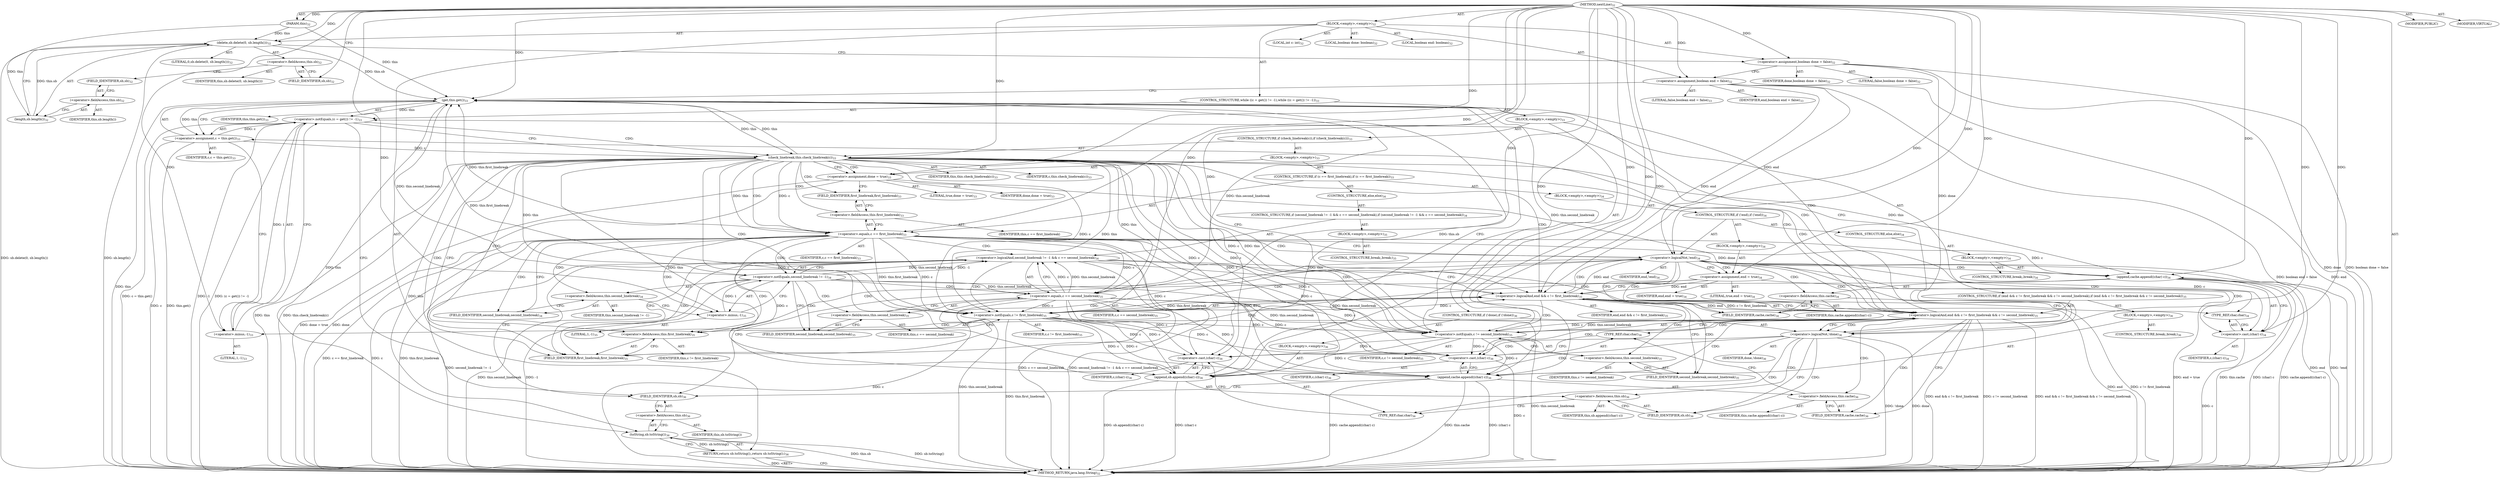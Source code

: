 digraph "nextLine" {  
"421" [label = <(METHOD,nextLine)<SUB>32</SUB>> ]
"35" [label = <(PARAM,this)<SUB>32</SUB>> ]
"422" [label = <(BLOCK,&lt;empty&gt;,&lt;empty&gt;)<SUB>32</SUB>> ]
"423" [label = <(delete,sb.delete(0, sb.length()))<SUB>32</SUB>> ]
"424" [label = <(&lt;operator&gt;.fieldAccess,this.sb)<SUB>32</SUB>> ]
"425" [label = <(IDENTIFIER,this,sb.delete(0, sb.length()))> ]
"426" [label = <(FIELD_IDENTIFIER,sb,sb)<SUB>32</SUB>> ]
"427" [label = <(LITERAL,0,sb.delete(0, sb.length()))<SUB>32</SUB>> ]
"428" [label = <(length,sb.length())<SUB>32</SUB>> ]
"429" [label = <(&lt;operator&gt;.fieldAccess,this.sb)<SUB>32</SUB>> ]
"430" [label = <(IDENTIFIER,this,sb.length())> ]
"431" [label = <(FIELD_IDENTIFIER,sb,sb)<SUB>32</SUB>> ]
"432" [label = <(LOCAL,int c: int)<SUB>32</SUB>> ]
"433" [label = <(LOCAL,boolean done: boolean)<SUB>32</SUB>> ]
"434" [label = <(&lt;operator&gt;.assignment,boolean done = false)<SUB>32</SUB>> ]
"435" [label = <(IDENTIFIER,done,boolean done = false)<SUB>32</SUB>> ]
"436" [label = <(LITERAL,false,boolean done = false)<SUB>32</SUB>> ]
"437" [label = <(LOCAL,boolean end: boolean)<SUB>32</SUB>> ]
"438" [label = <(&lt;operator&gt;.assignment,boolean end = false)<SUB>32</SUB>> ]
"439" [label = <(IDENTIFIER,end,boolean end = false)<SUB>33</SUB>> ]
"440" [label = <(LITERAL,false,boolean end = false)<SUB>33</SUB>> ]
"441" [label = <(CONTROL_STRUCTURE,while ((c = get()) != -1),while ((c = get()) != -1))<SUB>33</SUB>> ]
"442" [label = <(&lt;operator&gt;.notEquals,(c = get()) != -1)<SUB>33</SUB>> ]
"443" [label = <(&lt;operator&gt;.assignment,c = this.get())<SUB>33</SUB>> ]
"444" [label = <(IDENTIFIER,c,c = this.get())<SUB>33</SUB>> ]
"445" [label = <(get,this.get())<SUB>33</SUB>> ]
"34" [label = <(IDENTIFIER,this,this.get())<SUB>33</SUB>> ]
"446" [label = <(&lt;operator&gt;.minus,-1)<SUB>33</SUB>> ]
"447" [label = <(LITERAL,1,-1)<SUB>33</SUB>> ]
"448" [label = <(BLOCK,&lt;empty&gt;,&lt;empty&gt;)<SUB>33</SUB>> ]
"449" [label = <(CONTROL_STRUCTURE,if (check_linebreak(c)),if (check_linebreak(c)))<SUB>33</SUB>> ]
"450" [label = <(check_linebreak,this.check_linebreak(c))<SUB>33</SUB>> ]
"36" [label = <(IDENTIFIER,this,this.check_linebreak(c))<SUB>33</SUB>> ]
"451" [label = <(IDENTIFIER,c,this.check_linebreak(c))<SUB>33</SUB>> ]
"452" [label = <(BLOCK,&lt;empty&gt;,&lt;empty&gt;)<SUB>33</SUB>> ]
"453" [label = <(&lt;operator&gt;.assignment,done = true)<SUB>33</SUB>> ]
"454" [label = <(IDENTIFIER,done,done = true)<SUB>33</SUB>> ]
"455" [label = <(LITERAL,true,done = true)<SUB>33</SUB>> ]
"456" [label = <(CONTROL_STRUCTURE,if (c == first_linebreak),if (c == first_linebreak))<SUB>33</SUB>> ]
"457" [label = <(&lt;operator&gt;.equals,c == first_linebreak)<SUB>33</SUB>> ]
"458" [label = <(IDENTIFIER,c,c == first_linebreak)<SUB>33</SUB>> ]
"459" [label = <(&lt;operator&gt;.fieldAccess,this.first_linebreak)<SUB>33</SUB>> ]
"460" [label = <(IDENTIFIER,this,c == first_linebreak)> ]
"461" [label = <(FIELD_IDENTIFIER,first_linebreak,first_linebreak)<SUB>33</SUB>> ]
"462" [label = <(BLOCK,&lt;empty&gt;,&lt;empty&gt;)<SUB>34</SUB>> ]
"463" [label = <(CONTROL_STRUCTURE,if (!end),if (!end))<SUB>34</SUB>> ]
"464" [label = <(&lt;operator&gt;.logicalNot,!end)<SUB>34</SUB>> ]
"465" [label = <(IDENTIFIER,end,!end)<SUB>34</SUB>> ]
"466" [label = <(BLOCK,&lt;empty&gt;,&lt;empty&gt;)<SUB>34</SUB>> ]
"467" [label = <(&lt;operator&gt;.assignment,end = true)<SUB>34</SUB>> ]
"468" [label = <(IDENTIFIER,end,end = true)<SUB>34</SUB>> ]
"469" [label = <(LITERAL,true,end = true)<SUB>34</SUB>> ]
"470" [label = <(CONTROL_STRUCTURE,else,else)<SUB>34</SUB>> ]
"471" [label = <(BLOCK,&lt;empty&gt;,&lt;empty&gt;)<SUB>34</SUB>> ]
"472" [label = <(append,cache.append((char) c))<SUB>34</SUB>> ]
"473" [label = <(&lt;operator&gt;.fieldAccess,this.cache)<SUB>34</SUB>> ]
"474" [label = <(IDENTIFIER,this,cache.append((char) c))> ]
"475" [label = <(FIELD_IDENTIFIER,cache,cache)<SUB>34</SUB>> ]
"476" [label = <(&lt;operator&gt;.cast,(char) c)<SUB>34</SUB>> ]
"477" [label = <(TYPE_REF,char,char)<SUB>34</SUB>> ]
"478" [label = <(IDENTIFIER,c,(char) c)<SUB>34</SUB>> ]
"479" [label = <(CONTROL_STRUCTURE,break;,break;)<SUB>34</SUB>> ]
"480" [label = <(CONTROL_STRUCTURE,else,else)<SUB>34</SUB>> ]
"481" [label = <(CONTROL_STRUCTURE,if (second_linebreak != -1 &amp;&amp; c == second_linebreak),if (second_linebreak != -1 &amp;&amp; c == second_linebreak))<SUB>34</SUB>> ]
"482" [label = <(&lt;operator&gt;.logicalAnd,second_linebreak != -1 &amp;&amp; c == second_linebreak)<SUB>34</SUB>> ]
"483" [label = <(&lt;operator&gt;.notEquals,second_linebreak != -1)<SUB>34</SUB>> ]
"484" [label = <(&lt;operator&gt;.fieldAccess,this.second_linebreak)<SUB>34</SUB>> ]
"485" [label = <(IDENTIFIER,this,second_linebreak != -1)> ]
"486" [label = <(FIELD_IDENTIFIER,second_linebreak,second_linebreak)<SUB>34</SUB>> ]
"487" [label = <(&lt;operator&gt;.minus,-1)<SUB>35</SUB>> ]
"488" [label = <(LITERAL,1,-1)<SUB>35</SUB>> ]
"489" [label = <(&lt;operator&gt;.equals,c == second_linebreak)<SUB>35</SUB>> ]
"490" [label = <(IDENTIFIER,c,c == second_linebreak)<SUB>35</SUB>> ]
"491" [label = <(&lt;operator&gt;.fieldAccess,this.second_linebreak)<SUB>35</SUB>> ]
"492" [label = <(IDENTIFIER,this,c == second_linebreak)> ]
"493" [label = <(FIELD_IDENTIFIER,second_linebreak,second_linebreak)<SUB>35</SUB>> ]
"494" [label = <(BLOCK,&lt;empty&gt;,&lt;empty&gt;)<SUB>35</SUB>> ]
"495" [label = <(CONTROL_STRUCTURE,break;,break;)<SUB>35</SUB>> ]
"496" [label = <(CONTROL_STRUCTURE,if (end &amp;&amp; c != first_linebreak &amp;&amp; c != second_linebreak),if (end &amp;&amp; c != first_linebreak &amp;&amp; c != second_linebreak))<SUB>35</SUB>> ]
"497" [label = <(&lt;operator&gt;.logicalAnd,end &amp;&amp; c != first_linebreak &amp;&amp; c != second_linebreak)<SUB>35</SUB>> ]
"498" [label = <(&lt;operator&gt;.logicalAnd,end &amp;&amp; c != first_linebreak)<SUB>35</SUB>> ]
"499" [label = <(IDENTIFIER,end,end &amp;&amp; c != first_linebreak)<SUB>35</SUB>> ]
"500" [label = <(&lt;operator&gt;.notEquals,c != first_linebreak)<SUB>35</SUB>> ]
"501" [label = <(IDENTIFIER,c,c != first_linebreak)<SUB>35</SUB>> ]
"502" [label = <(&lt;operator&gt;.fieldAccess,this.first_linebreak)<SUB>35</SUB>> ]
"503" [label = <(IDENTIFIER,this,c != first_linebreak)> ]
"504" [label = <(FIELD_IDENTIFIER,first_linebreak,first_linebreak)<SUB>35</SUB>> ]
"505" [label = <(&lt;operator&gt;.notEquals,c != second_linebreak)<SUB>35</SUB>> ]
"506" [label = <(IDENTIFIER,c,c != second_linebreak)<SUB>35</SUB>> ]
"507" [label = <(&lt;operator&gt;.fieldAccess,this.second_linebreak)<SUB>35</SUB>> ]
"508" [label = <(IDENTIFIER,this,c != second_linebreak)> ]
"509" [label = <(FIELD_IDENTIFIER,second_linebreak,second_linebreak)<SUB>35</SUB>> ]
"510" [label = <(BLOCK,&lt;empty&gt;,&lt;empty&gt;)<SUB>36</SUB>> ]
"511" [label = <(append,cache.append((char) c))<SUB>36</SUB>> ]
"512" [label = <(&lt;operator&gt;.fieldAccess,this.cache)<SUB>36</SUB>> ]
"513" [label = <(IDENTIFIER,this,cache.append((char) c))> ]
"514" [label = <(FIELD_IDENTIFIER,cache,cache)<SUB>36</SUB>> ]
"515" [label = <(&lt;operator&gt;.cast,(char) c)<SUB>36</SUB>> ]
"516" [label = <(TYPE_REF,char,char)<SUB>36</SUB>> ]
"517" [label = <(IDENTIFIER,c,(char) c)<SUB>36</SUB>> ]
"518" [label = <(CONTROL_STRUCTURE,break;,break;)<SUB>36</SUB>> ]
"519" [label = <(CONTROL_STRUCTURE,if (!done),if (!done))<SUB>36</SUB>> ]
"520" [label = <(&lt;operator&gt;.logicalNot,!done)<SUB>36</SUB>> ]
"521" [label = <(IDENTIFIER,done,!done)<SUB>36</SUB>> ]
"522" [label = <(BLOCK,&lt;empty&gt;,&lt;empty&gt;)<SUB>36</SUB>> ]
"523" [label = <(append,sb.append((char) c))<SUB>36</SUB>> ]
"524" [label = <(&lt;operator&gt;.fieldAccess,this.sb)<SUB>36</SUB>> ]
"525" [label = <(IDENTIFIER,this,sb.append((char) c))> ]
"526" [label = <(FIELD_IDENTIFIER,sb,sb)<SUB>36</SUB>> ]
"527" [label = <(&lt;operator&gt;.cast,(char) c)<SUB>36</SUB>> ]
"528" [label = <(TYPE_REF,char,char)<SUB>36</SUB>> ]
"529" [label = <(IDENTIFIER,c,(char) c)<SUB>36</SUB>> ]
"530" [label = <(RETURN,return sb.toString();,return sb.toString();)<SUB>36</SUB>> ]
"531" [label = <(toString,sb.toString())<SUB>36</SUB>> ]
"532" [label = <(&lt;operator&gt;.fieldAccess,this.sb)<SUB>36</SUB>> ]
"533" [label = <(IDENTIFIER,this,sb.toString())> ]
"534" [label = <(FIELD_IDENTIFIER,sb,sb)<SUB>36</SUB>> ]
"535" [label = <(MODIFIER,PUBLIC)> ]
"536" [label = <(MODIFIER,VIRTUAL)> ]
"537" [label = <(METHOD_RETURN,java.lang.String)<SUB>32</SUB>> ]
  "421" -> "35"  [ label = "AST: "] 
  "421" -> "422"  [ label = "AST: "] 
  "421" -> "535"  [ label = "AST: "] 
  "421" -> "536"  [ label = "AST: "] 
  "421" -> "537"  [ label = "AST: "] 
  "422" -> "423"  [ label = "AST: "] 
  "422" -> "432"  [ label = "AST: "] 
  "422" -> "433"  [ label = "AST: "] 
  "422" -> "434"  [ label = "AST: "] 
  "422" -> "437"  [ label = "AST: "] 
  "422" -> "438"  [ label = "AST: "] 
  "422" -> "441"  [ label = "AST: "] 
  "422" -> "530"  [ label = "AST: "] 
  "423" -> "424"  [ label = "AST: "] 
  "423" -> "427"  [ label = "AST: "] 
  "423" -> "428"  [ label = "AST: "] 
  "424" -> "425"  [ label = "AST: "] 
  "424" -> "426"  [ label = "AST: "] 
  "428" -> "429"  [ label = "AST: "] 
  "429" -> "430"  [ label = "AST: "] 
  "429" -> "431"  [ label = "AST: "] 
  "434" -> "435"  [ label = "AST: "] 
  "434" -> "436"  [ label = "AST: "] 
  "438" -> "439"  [ label = "AST: "] 
  "438" -> "440"  [ label = "AST: "] 
  "441" -> "442"  [ label = "AST: "] 
  "441" -> "448"  [ label = "AST: "] 
  "442" -> "443"  [ label = "AST: "] 
  "442" -> "446"  [ label = "AST: "] 
  "443" -> "444"  [ label = "AST: "] 
  "443" -> "445"  [ label = "AST: "] 
  "445" -> "34"  [ label = "AST: "] 
  "446" -> "447"  [ label = "AST: "] 
  "448" -> "449"  [ label = "AST: "] 
  "448" -> "496"  [ label = "AST: "] 
  "448" -> "519"  [ label = "AST: "] 
  "449" -> "450"  [ label = "AST: "] 
  "449" -> "452"  [ label = "AST: "] 
  "450" -> "36"  [ label = "AST: "] 
  "450" -> "451"  [ label = "AST: "] 
  "452" -> "453"  [ label = "AST: "] 
  "452" -> "456"  [ label = "AST: "] 
  "453" -> "454"  [ label = "AST: "] 
  "453" -> "455"  [ label = "AST: "] 
  "456" -> "457"  [ label = "AST: "] 
  "456" -> "462"  [ label = "AST: "] 
  "456" -> "480"  [ label = "AST: "] 
  "457" -> "458"  [ label = "AST: "] 
  "457" -> "459"  [ label = "AST: "] 
  "459" -> "460"  [ label = "AST: "] 
  "459" -> "461"  [ label = "AST: "] 
  "462" -> "463"  [ label = "AST: "] 
  "463" -> "464"  [ label = "AST: "] 
  "463" -> "466"  [ label = "AST: "] 
  "463" -> "470"  [ label = "AST: "] 
  "464" -> "465"  [ label = "AST: "] 
  "466" -> "467"  [ label = "AST: "] 
  "467" -> "468"  [ label = "AST: "] 
  "467" -> "469"  [ label = "AST: "] 
  "470" -> "471"  [ label = "AST: "] 
  "471" -> "472"  [ label = "AST: "] 
  "471" -> "479"  [ label = "AST: "] 
  "472" -> "473"  [ label = "AST: "] 
  "472" -> "476"  [ label = "AST: "] 
  "473" -> "474"  [ label = "AST: "] 
  "473" -> "475"  [ label = "AST: "] 
  "476" -> "477"  [ label = "AST: "] 
  "476" -> "478"  [ label = "AST: "] 
  "480" -> "481"  [ label = "AST: "] 
  "481" -> "482"  [ label = "AST: "] 
  "481" -> "494"  [ label = "AST: "] 
  "482" -> "483"  [ label = "AST: "] 
  "482" -> "489"  [ label = "AST: "] 
  "483" -> "484"  [ label = "AST: "] 
  "483" -> "487"  [ label = "AST: "] 
  "484" -> "485"  [ label = "AST: "] 
  "484" -> "486"  [ label = "AST: "] 
  "487" -> "488"  [ label = "AST: "] 
  "489" -> "490"  [ label = "AST: "] 
  "489" -> "491"  [ label = "AST: "] 
  "491" -> "492"  [ label = "AST: "] 
  "491" -> "493"  [ label = "AST: "] 
  "494" -> "495"  [ label = "AST: "] 
  "496" -> "497"  [ label = "AST: "] 
  "496" -> "510"  [ label = "AST: "] 
  "497" -> "498"  [ label = "AST: "] 
  "497" -> "505"  [ label = "AST: "] 
  "498" -> "499"  [ label = "AST: "] 
  "498" -> "500"  [ label = "AST: "] 
  "500" -> "501"  [ label = "AST: "] 
  "500" -> "502"  [ label = "AST: "] 
  "502" -> "503"  [ label = "AST: "] 
  "502" -> "504"  [ label = "AST: "] 
  "505" -> "506"  [ label = "AST: "] 
  "505" -> "507"  [ label = "AST: "] 
  "507" -> "508"  [ label = "AST: "] 
  "507" -> "509"  [ label = "AST: "] 
  "510" -> "511"  [ label = "AST: "] 
  "510" -> "518"  [ label = "AST: "] 
  "511" -> "512"  [ label = "AST: "] 
  "511" -> "515"  [ label = "AST: "] 
  "512" -> "513"  [ label = "AST: "] 
  "512" -> "514"  [ label = "AST: "] 
  "515" -> "516"  [ label = "AST: "] 
  "515" -> "517"  [ label = "AST: "] 
  "519" -> "520"  [ label = "AST: "] 
  "519" -> "522"  [ label = "AST: "] 
  "520" -> "521"  [ label = "AST: "] 
  "522" -> "523"  [ label = "AST: "] 
  "523" -> "524"  [ label = "AST: "] 
  "523" -> "527"  [ label = "AST: "] 
  "524" -> "525"  [ label = "AST: "] 
  "524" -> "526"  [ label = "AST: "] 
  "527" -> "528"  [ label = "AST: "] 
  "527" -> "529"  [ label = "AST: "] 
  "530" -> "531"  [ label = "AST: "] 
  "531" -> "532"  [ label = "AST: "] 
  "532" -> "533"  [ label = "AST: "] 
  "532" -> "534"  [ label = "AST: "] 
  "423" -> "434"  [ label = "CFG: "] 
  "434" -> "438"  [ label = "CFG: "] 
  "438" -> "445"  [ label = "CFG: "] 
  "530" -> "537"  [ label = "CFG: "] 
  "424" -> "431"  [ label = "CFG: "] 
  "428" -> "423"  [ label = "CFG: "] 
  "442" -> "450"  [ label = "CFG: "] 
  "442" -> "534"  [ label = "CFG: "] 
  "531" -> "530"  [ label = "CFG: "] 
  "426" -> "424"  [ label = "CFG: "] 
  "429" -> "428"  [ label = "CFG: "] 
  "443" -> "446"  [ label = "CFG: "] 
  "446" -> "442"  [ label = "CFG: "] 
  "532" -> "531"  [ label = "CFG: "] 
  "431" -> "429"  [ label = "CFG: "] 
  "445" -> "443"  [ label = "CFG: "] 
  "450" -> "453"  [ label = "CFG: "] 
  "450" -> "498"  [ label = "CFG: "] 
  "450" -> "504"  [ label = "CFG: "] 
  "497" -> "514"  [ label = "CFG: "] 
  "497" -> "520"  [ label = "CFG: "] 
  "520" -> "445"  [ label = "CFG: "] 
  "520" -> "526"  [ label = "CFG: "] 
  "534" -> "532"  [ label = "CFG: "] 
  "453" -> "461"  [ label = "CFG: "] 
  "498" -> "497"  [ label = "CFG: "] 
  "498" -> "509"  [ label = "CFG: "] 
  "505" -> "497"  [ label = "CFG: "] 
  "511" -> "534"  [ label = "CFG: "] 
  "523" -> "445"  [ label = "CFG: "] 
  "457" -> "464"  [ label = "CFG: "] 
  "457" -> "486"  [ label = "CFG: "] 
  "500" -> "498"  [ label = "CFG: "] 
  "507" -> "505"  [ label = "CFG: "] 
  "512" -> "516"  [ label = "CFG: "] 
  "515" -> "511"  [ label = "CFG: "] 
  "524" -> "528"  [ label = "CFG: "] 
  "527" -> "523"  [ label = "CFG: "] 
  "459" -> "457"  [ label = "CFG: "] 
  "502" -> "500"  [ label = "CFG: "] 
  "509" -> "507"  [ label = "CFG: "] 
  "514" -> "512"  [ label = "CFG: "] 
  "516" -> "515"  [ label = "CFG: "] 
  "526" -> "524"  [ label = "CFG: "] 
  "528" -> "527"  [ label = "CFG: "] 
  "461" -> "459"  [ label = "CFG: "] 
  "464" -> "467"  [ label = "CFG: "] 
  "464" -> "475"  [ label = "CFG: "] 
  "482" -> "534"  [ label = "CFG: "] 
  "482" -> "498"  [ label = "CFG: "] 
  "482" -> "504"  [ label = "CFG: "] 
  "504" -> "502"  [ label = "CFG: "] 
  "467" -> "498"  [ label = "CFG: "] 
  "467" -> "504"  [ label = "CFG: "] 
  "483" -> "482"  [ label = "CFG: "] 
  "483" -> "493"  [ label = "CFG: "] 
  "489" -> "482"  [ label = "CFG: "] 
  "472" -> "534"  [ label = "CFG: "] 
  "484" -> "487"  [ label = "CFG: "] 
  "487" -> "483"  [ label = "CFG: "] 
  "491" -> "489"  [ label = "CFG: "] 
  "473" -> "477"  [ label = "CFG: "] 
  "476" -> "472"  [ label = "CFG: "] 
  "486" -> "484"  [ label = "CFG: "] 
  "493" -> "491"  [ label = "CFG: "] 
  "475" -> "473"  [ label = "CFG: "] 
  "477" -> "476"  [ label = "CFG: "] 
  "421" -> "426"  [ label = "CFG: "] 
  "530" -> "537"  [ label = "DDG: &lt;RET&gt;"] 
  "423" -> "537"  [ label = "DDG: sb.length()"] 
  "423" -> "537"  [ label = "DDG: sb.delete(0, sb.length())"] 
  "434" -> "537"  [ label = "DDG: done"] 
  "434" -> "537"  [ label = "DDG: boolean done = false"] 
  "438" -> "537"  [ label = "DDG: end"] 
  "438" -> "537"  [ label = "DDG: boolean end = false"] 
  "443" -> "537"  [ label = "DDG: c"] 
  "445" -> "537"  [ label = "DDG: this"] 
  "443" -> "537"  [ label = "DDG: this.get()"] 
  "442" -> "537"  [ label = "DDG: c = this.get()"] 
  "442" -> "537"  [ label = "DDG: -1"] 
  "442" -> "537"  [ label = "DDG: (c = get()) != -1"] 
  "450" -> "537"  [ label = "DDG: this"] 
  "450" -> "537"  [ label = "DDG: this.check_linebreak(c)"] 
  "453" -> "537"  [ label = "DDG: done"] 
  "453" -> "537"  [ label = "DDG: done = true"] 
  "457" -> "537"  [ label = "DDG: c"] 
  "457" -> "537"  [ label = "DDG: this.first_linebreak"] 
  "457" -> "537"  [ label = "DDG: c == first_linebreak"] 
  "483" -> "537"  [ label = "DDG: this.second_linebreak"] 
  "483" -> "537"  [ label = "DDG: -1"] 
  "482" -> "537"  [ label = "DDG: second_linebreak != -1"] 
  "489" -> "537"  [ label = "DDG: c"] 
  "489" -> "537"  [ label = "DDG: this.second_linebreak"] 
  "482" -> "537"  [ label = "DDG: c == second_linebreak"] 
  "482" -> "537"  [ label = "DDG: second_linebreak != -1 &amp;&amp; c == second_linebreak"] 
  "464" -> "537"  [ label = "DDG: end"] 
  "464" -> "537"  [ label = "DDG: !end"] 
  "472" -> "537"  [ label = "DDG: this.cache"] 
  "476" -> "537"  [ label = "DDG: c"] 
  "472" -> "537"  [ label = "DDG: (char) c"] 
  "472" -> "537"  [ label = "DDG: cache.append((char) c)"] 
  "467" -> "537"  [ label = "DDG: end = true"] 
  "498" -> "537"  [ label = "DDG: end"] 
  "500" -> "537"  [ label = "DDG: this.first_linebreak"] 
  "498" -> "537"  [ label = "DDG: c != first_linebreak"] 
  "497" -> "537"  [ label = "DDG: end &amp;&amp; c != first_linebreak"] 
  "505" -> "537"  [ label = "DDG: this.second_linebreak"] 
  "497" -> "537"  [ label = "DDG: c != second_linebreak"] 
  "497" -> "537"  [ label = "DDG: end &amp;&amp; c != first_linebreak &amp;&amp; c != second_linebreak"] 
  "520" -> "537"  [ label = "DDG: done"] 
  "520" -> "537"  [ label = "DDG: !done"] 
  "523" -> "537"  [ label = "DDG: (char) c"] 
  "523" -> "537"  [ label = "DDG: sb.append((char) c)"] 
  "511" -> "537"  [ label = "DDG: this.cache"] 
  "515" -> "537"  [ label = "DDG: c"] 
  "511" -> "537"  [ label = "DDG: (char) c"] 
  "511" -> "537"  [ label = "DDG: cache.append((char) c)"] 
  "531" -> "537"  [ label = "DDG: this.sb"] 
  "531" -> "537"  [ label = "DDG: sb.toString()"] 
  "421" -> "35"  [ label = "DDG: "] 
  "421" -> "434"  [ label = "DDG: "] 
  "421" -> "438"  [ label = "DDG: "] 
  "531" -> "530"  [ label = "DDG: sb.toString()"] 
  "35" -> "423"  [ label = "DDG: this"] 
  "428" -> "423"  [ label = "DDG: this.sb"] 
  "421" -> "423"  [ label = "DDG: "] 
  "35" -> "428"  [ label = "DDG: this"] 
  "443" -> "442"  [ label = "DDG: c"] 
  "445" -> "442"  [ label = "DDG: this"] 
  "446" -> "442"  [ label = "DDG: 1"] 
  "445" -> "531"  [ label = "DDG: this"] 
  "450" -> "531"  [ label = "DDG: this"] 
  "445" -> "443"  [ label = "DDG: this"] 
  "421" -> "446"  [ label = "DDG: "] 
  "35" -> "445"  [ label = "DDG: this"] 
  "423" -> "445"  [ label = "DDG: this.sb"] 
  "450" -> "445"  [ label = "DDG: this"] 
  "457" -> "445"  [ label = "DDG: this.first_linebreak"] 
  "483" -> "445"  [ label = "DDG: this.second_linebreak"] 
  "489" -> "445"  [ label = "DDG: this.second_linebreak"] 
  "500" -> "445"  [ label = "DDG: this.first_linebreak"] 
  "505" -> "445"  [ label = "DDG: this.second_linebreak"] 
  "523" -> "445"  [ label = "DDG: this.sb"] 
  "421" -> "445"  [ label = "DDG: "] 
  "445" -> "450"  [ label = "DDG: this"] 
  "421" -> "450"  [ label = "DDG: "] 
  "443" -> "450"  [ label = "DDG: c"] 
  "421" -> "453"  [ label = "DDG: "] 
  "498" -> "497"  [ label = "DDG: end"] 
  "498" -> "497"  [ label = "DDG: c != first_linebreak"] 
  "505" -> "497"  [ label = "DDG: c"] 
  "505" -> "497"  [ label = "DDG: this.second_linebreak"] 
  "434" -> "520"  [ label = "DDG: done"] 
  "453" -> "520"  [ label = "DDG: done"] 
  "421" -> "520"  [ label = "DDG: "] 
  "438" -> "498"  [ label = "DDG: end"] 
  "467" -> "498"  [ label = "DDG: end"] 
  "421" -> "498"  [ label = "DDG: "] 
  "500" -> "498"  [ label = "DDG: c"] 
  "500" -> "498"  [ label = "DDG: this.first_linebreak"] 
  "450" -> "505"  [ label = "DDG: c"] 
  "457" -> "505"  [ label = "DDG: c"] 
  "489" -> "505"  [ label = "DDG: c"] 
  "500" -> "505"  [ label = "DDG: c"] 
  "421" -> "505"  [ label = "DDG: "] 
  "450" -> "505"  [ label = "DDG: this"] 
  "483" -> "505"  [ label = "DDG: this.second_linebreak"] 
  "489" -> "505"  [ label = "DDG: this.second_linebreak"] 
  "450" -> "511"  [ label = "DDG: this"] 
  "421" -> "511"  [ label = "DDG: "] 
  "450" -> "511"  [ label = "DDG: c"] 
  "457" -> "511"  [ label = "DDG: c"] 
  "489" -> "511"  [ label = "DDG: c"] 
  "500" -> "511"  [ label = "DDG: c"] 
  "505" -> "511"  [ label = "DDG: c"] 
  "450" -> "523"  [ label = "DDG: this"] 
  "421" -> "523"  [ label = "DDG: "] 
  "450" -> "523"  [ label = "DDG: c"] 
  "457" -> "523"  [ label = "DDG: c"] 
  "489" -> "523"  [ label = "DDG: c"] 
  "500" -> "523"  [ label = "DDG: c"] 
  "505" -> "523"  [ label = "DDG: c"] 
  "450" -> "457"  [ label = "DDG: c"] 
  "421" -> "457"  [ label = "DDG: "] 
  "450" -> "457"  [ label = "DDG: this"] 
  "450" -> "500"  [ label = "DDG: c"] 
  "457" -> "500"  [ label = "DDG: c"] 
  "489" -> "500"  [ label = "DDG: c"] 
  "421" -> "500"  [ label = "DDG: "] 
  "450" -> "500"  [ label = "DDG: this"] 
  "457" -> "500"  [ label = "DDG: this.first_linebreak"] 
  "421" -> "515"  [ label = "DDG: "] 
  "450" -> "515"  [ label = "DDG: c"] 
  "457" -> "515"  [ label = "DDG: c"] 
  "489" -> "515"  [ label = "DDG: c"] 
  "500" -> "515"  [ label = "DDG: c"] 
  "505" -> "515"  [ label = "DDG: c"] 
  "421" -> "527"  [ label = "DDG: "] 
  "450" -> "527"  [ label = "DDG: c"] 
  "457" -> "527"  [ label = "DDG: c"] 
  "489" -> "527"  [ label = "DDG: c"] 
  "500" -> "527"  [ label = "DDG: c"] 
  "505" -> "527"  [ label = "DDG: c"] 
  "438" -> "464"  [ label = "DDG: end"] 
  "498" -> "464"  [ label = "DDG: end"] 
  "421" -> "464"  [ label = "DDG: "] 
  "421" -> "467"  [ label = "DDG: "] 
  "483" -> "482"  [ label = "DDG: this.second_linebreak"] 
  "483" -> "482"  [ label = "DDG: -1"] 
  "489" -> "482"  [ label = "DDG: c"] 
  "489" -> "482"  [ label = "DDG: this.second_linebreak"] 
  "450" -> "483"  [ label = "DDG: this"] 
  "487" -> "483"  [ label = "DDG: 1"] 
  "457" -> "489"  [ label = "DDG: c"] 
  "421" -> "489"  [ label = "DDG: "] 
  "450" -> "489"  [ label = "DDG: this"] 
  "483" -> "489"  [ label = "DDG: this.second_linebreak"] 
  "450" -> "472"  [ label = "DDG: this"] 
  "421" -> "472"  [ label = "DDG: "] 
  "457" -> "472"  [ label = "DDG: c"] 
  "421" -> "487"  [ label = "DDG: "] 
  "421" -> "476"  [ label = "DDG: "] 
  "457" -> "476"  [ label = "DDG: c"] 
  "442" -> "450"  [ label = "CDG: "] 
  "450" -> "497"  [ label = "CDG: "] 
  "450" -> "498"  [ label = "CDG: "] 
  "450" -> "459"  [ label = "CDG: "] 
  "450" -> "453"  [ label = "CDG: "] 
  "450" -> "457"  [ label = "CDG: "] 
  "450" -> "461"  [ label = "CDG: "] 
  "450" -> "502"  [ label = "CDG: "] 
  "450" -> "500"  [ label = "CDG: "] 
  "450" -> "504"  [ label = "CDG: "] 
  "497" -> "442"  [ label = "CDG: "] 
  "497" -> "514"  [ label = "CDG: "] 
  "497" -> "516"  [ label = "CDG: "] 
  "497" -> "511"  [ label = "CDG: "] 
  "497" -> "443"  [ label = "CDG: "] 
  "497" -> "520"  [ label = "CDG: "] 
  "497" -> "512"  [ label = "CDG: "] 
  "497" -> "446"  [ label = "CDG: "] 
  "497" -> "515"  [ label = "CDG: "] 
  "497" -> "445"  [ label = "CDG: "] 
  "520" -> "526"  [ label = "CDG: "] 
  "520" -> "527"  [ label = "CDG: "] 
  "520" -> "524"  [ label = "CDG: "] 
  "520" -> "528"  [ label = "CDG: "] 
  "520" -> "523"  [ label = "CDG: "] 
  "498" -> "507"  [ label = "CDG: "] 
  "498" -> "509"  [ label = "CDG: "] 
  "498" -> "505"  [ label = "CDG: "] 
  "457" -> "482"  [ label = "CDG: "] 
  "457" -> "464"  [ label = "CDG: "] 
  "457" -> "486"  [ label = "CDG: "] 
  "457" -> "484"  [ label = "CDG: "] 
  "457" -> "483"  [ label = "CDG: "] 
  "457" -> "487"  [ label = "CDG: "] 
  "464" -> "467"  [ label = "CDG: "] 
  "464" -> "497"  [ label = "CDG: "] 
  "464" -> "472"  [ label = "CDG: "] 
  "464" -> "473"  [ label = "CDG: "] 
  "464" -> "475"  [ label = "CDG: "] 
  "464" -> "477"  [ label = "CDG: "] 
  "464" -> "498"  [ label = "CDG: "] 
  "464" -> "476"  [ label = "CDG: "] 
  "464" -> "502"  [ label = "CDG: "] 
  "464" -> "500"  [ label = "CDG: "] 
  "464" -> "504"  [ label = "CDG: "] 
  "482" -> "497"  [ label = "CDG: "] 
  "482" -> "498"  [ label = "CDG: "] 
  "482" -> "502"  [ label = "CDG: "] 
  "482" -> "500"  [ label = "CDG: "] 
  "482" -> "504"  [ label = "CDG: "] 
  "483" -> "489"  [ label = "CDG: "] 
  "483" -> "493"  [ label = "CDG: "] 
  "483" -> "491"  [ label = "CDG: "] 
}
